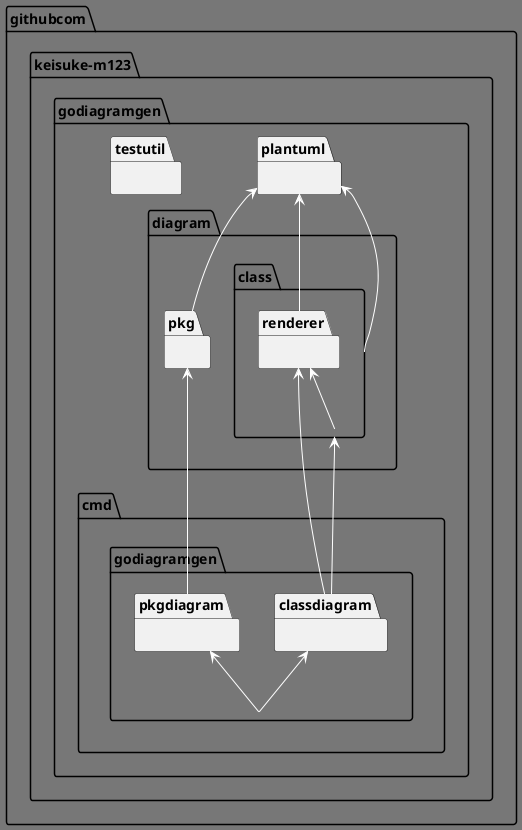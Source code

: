 @startuml
!theme reddress-darkorange
skinparam class {
    attributeIconSize 8
}
namespace githubcom {
    namespace keisuke-m123 {
        namespace godiagramgen {
            namespace cmd {
                namespace godiagramgen {
                }
            }
        }
    }
}
namespace githubcom {
    namespace keisuke-m123 {
        namespace godiagramgen {
            namespace cmd {
                namespace godiagramgen {
                    namespace classdiagram {
                    }
                }
            }
        }
    }
}
namespace githubcom {
    namespace keisuke-m123 {
        namespace godiagramgen {
            namespace cmd {
                namespace godiagramgen {
                    namespace pkgdiagram {
                    }
                }
            }
        }
    }
}
namespace githubcom {
    namespace keisuke-m123 {
        namespace godiagramgen {
            namespace cmd {
                namespace godiagramgen {
                    namespace classdiagram {
                    }
                }
            }
        }
    }
}
namespace githubcom {
    namespace keisuke-m123 {
        namespace godiagramgen {
            namespace diagram {
                namespace class {
                }
            }
        }
    }
}
namespace githubcom {
    namespace keisuke-m123 {
        namespace godiagramgen {
            namespace diagram {
                namespace class {
                    namespace renderer {
                    }
                }
            }
        }
    }
}
namespace githubcom {
    namespace keisuke-m123 {
        namespace godiagramgen {
            namespace cmd {
                namespace godiagramgen {
                    namespace pkgdiagram {
                    }
                }
            }
        }
    }
}
namespace githubcom {
    namespace keisuke-m123 {
        namespace godiagramgen {
            namespace diagram {
                namespace pkg {
                }
            }
        }
    }
}
namespace githubcom {
    namespace keisuke-m123 {
        namespace godiagramgen {
            namespace diagram {
                namespace class {
                }
            }
        }
    }
}
namespace githubcom {
    namespace keisuke-m123 {
        namespace godiagramgen {
            namespace diagram {
                namespace class {
                    namespace renderer {
                    }
                }
            }
        }
    }
}
namespace githubcom {
    namespace keisuke-m123 {
        namespace godiagramgen {
            namespace plantuml {
            }
        }
    }
}
namespace githubcom {
    namespace keisuke-m123 {
        namespace godiagramgen {
            namespace diagram {
                namespace class {
                    namespace renderer {
                    }
                }
            }
        }
    }
}
namespace githubcom {
    namespace keisuke-m123 {
        namespace godiagramgen {
            namespace plantuml {
            }
        }
    }
}
namespace githubcom {
    namespace keisuke-m123 {
        namespace godiagramgen {
            namespace diagram {
                namespace pkg {
                }
            }
        }
    }
}
namespace githubcom {
    namespace keisuke-m123 {
        namespace godiagramgen {
            namespace plantuml {
            }
        }
    }
}
namespace githubcom {
    namespace keisuke-m123 {
        namespace godiagramgen {
            namespace plantuml {
            }
        }
    }
}
namespace githubcom {
    namespace keisuke-m123 {
        namespace godiagramgen {
            namespace testutil {
            }
        }
    }
}
"githubcom.keisuke-m123.godiagramgen.cmd.godiagramgen.classdiagram" <-- "githubcom.keisuke-m123.godiagramgen.cmd.godiagramgen"
"githubcom.keisuke-m123.godiagramgen.cmd.godiagramgen.pkgdiagram" <-- "githubcom.keisuke-m123.godiagramgen.cmd.godiagramgen"
"githubcom.keisuke-m123.godiagramgen.diagram.class" <-- "githubcom.keisuke-m123.godiagramgen.cmd.godiagramgen.classdiagram"
"githubcom.keisuke-m123.godiagramgen.diagram.class.renderer" <-- "githubcom.keisuke-m123.godiagramgen.cmd.godiagramgen.classdiagram"
"githubcom.keisuke-m123.godiagramgen.diagram.pkg" <-- "githubcom.keisuke-m123.godiagramgen.cmd.godiagramgen.pkgdiagram"
"githubcom.keisuke-m123.godiagramgen.diagram.class.renderer" <-- "githubcom.keisuke-m123.godiagramgen.diagram.class"
"githubcom.keisuke-m123.godiagramgen.plantuml" <-- "githubcom.keisuke-m123.godiagramgen.diagram.class"
"githubcom.keisuke-m123.godiagramgen.plantuml" <-- "githubcom.keisuke-m123.godiagramgen.diagram.class.renderer"
"githubcom.keisuke-m123.godiagramgen.plantuml" <-- "githubcom.keisuke-m123.godiagramgen.diagram.pkg"
@enduml
